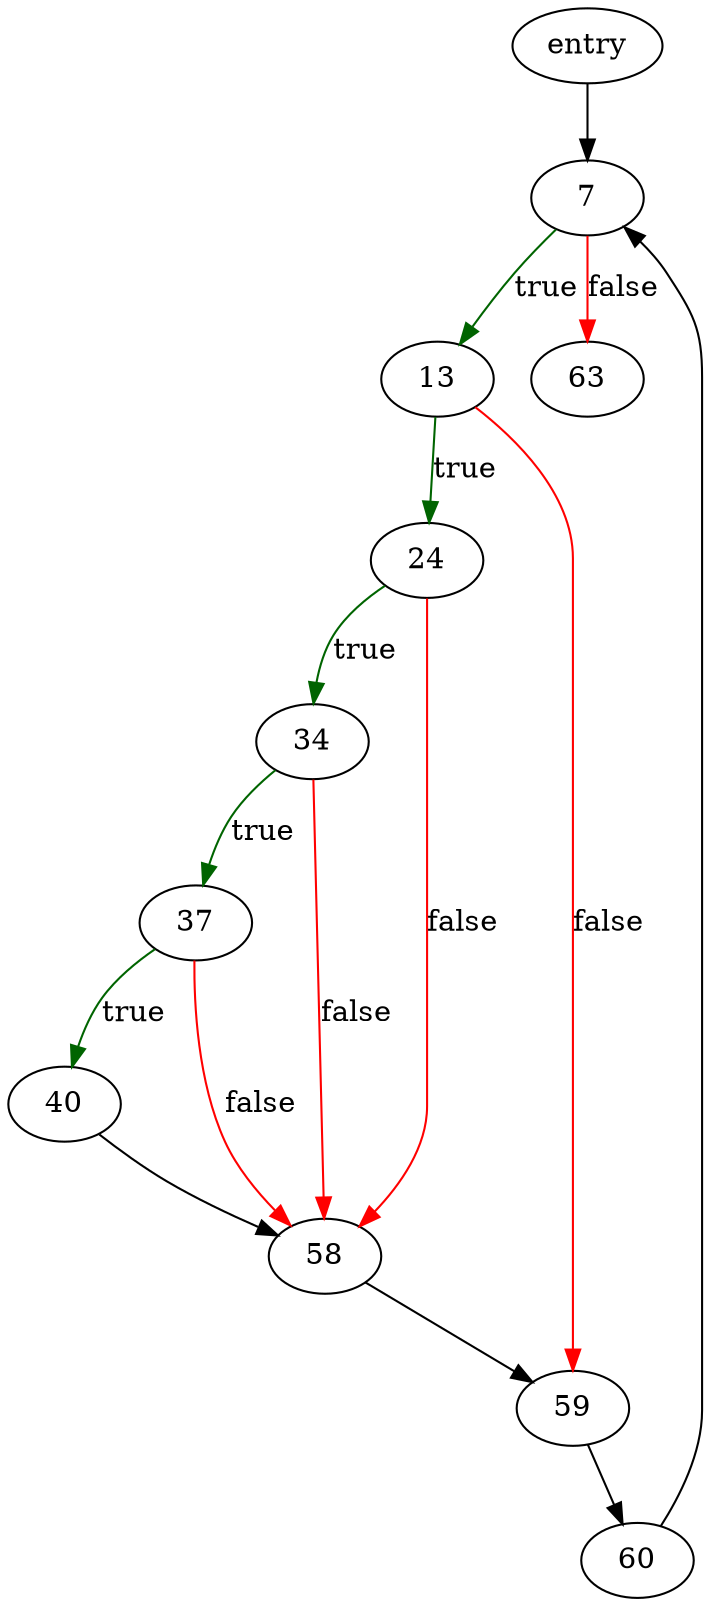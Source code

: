 digraph "doWalCallbacks" {
	// Node definitions.
	1 [label=entry];
	7;
	13;
	24;
	34;
	37;
	40;
	58;
	59;
	60;
	63;

	// Edge definitions.
	1 -> 7;
	7 -> 13 [
		color=darkgreen
		label=true
	];
	7 -> 63 [
		color=red
		label=false
	];
	13 -> 24 [
		color=darkgreen
		label=true
	];
	13 -> 59 [
		color=red
		label=false
	];
	24 -> 34 [
		color=darkgreen
		label=true
	];
	24 -> 58 [
		color=red
		label=false
	];
	34 -> 37 [
		color=darkgreen
		label=true
	];
	34 -> 58 [
		color=red
		label=false
	];
	37 -> 40 [
		color=darkgreen
		label=true
	];
	37 -> 58 [
		color=red
		label=false
	];
	40 -> 58;
	58 -> 59;
	59 -> 60;
	60 -> 7;
}